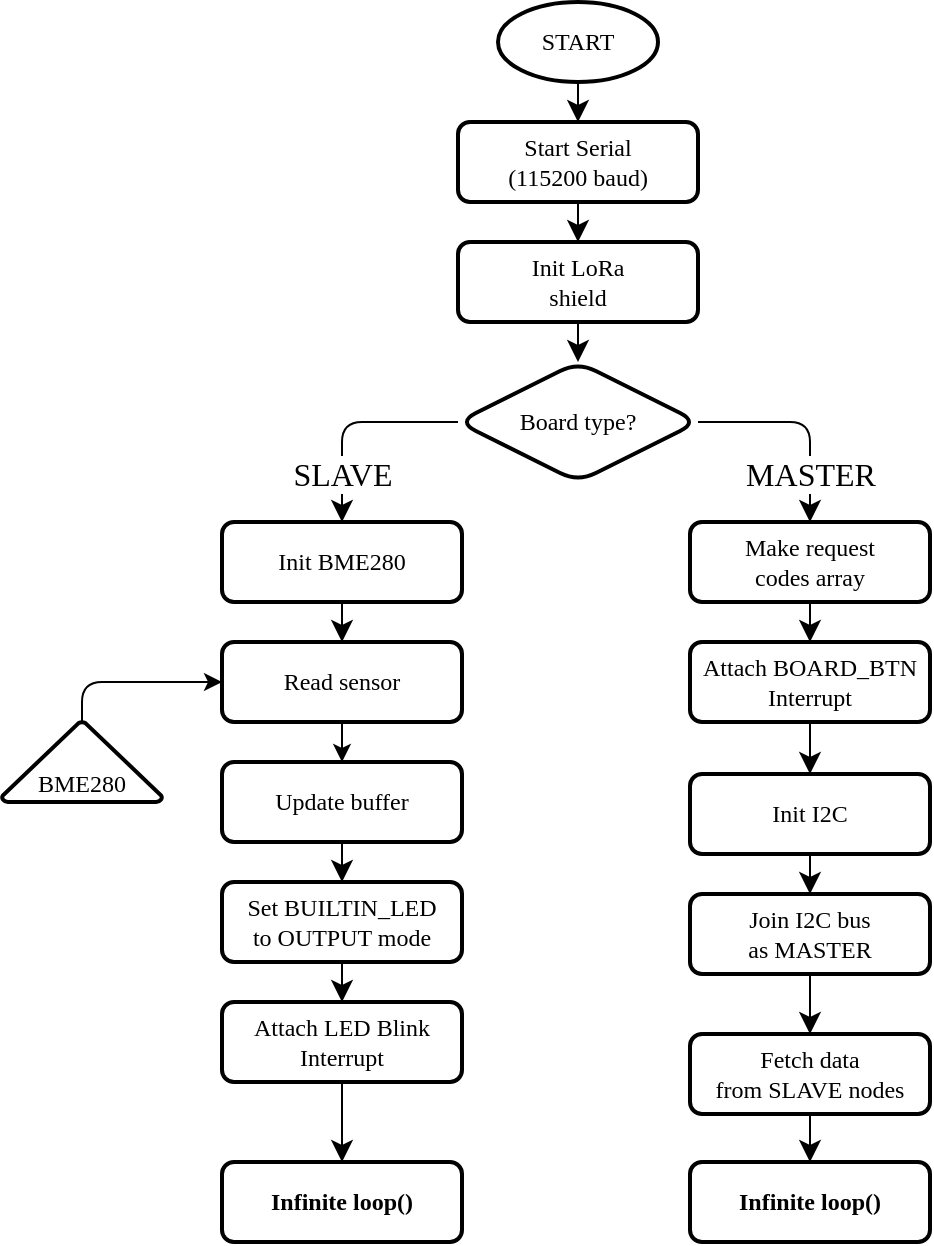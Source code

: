 <mxfile version="21.2.8" type="device">
  <diagram id="C5RBs43oDa-KdzZeNtuy" name="Page-1">
    <mxGraphModel dx="-371" dy="463" grid="1" gridSize="10" guides="1" tooltips="1" connect="1" arrows="1" fold="1" page="1" pageScale="1" pageWidth="1169" pageHeight="827" math="0" shadow="0">
      <root>
        <mxCell id="WIyWlLk6GJQsqaUBKTNV-0" />
        <mxCell id="WIyWlLk6GJQsqaUBKTNV-1" parent="WIyWlLk6GJQsqaUBKTNV-0" />
        <mxCell id="SdwmLqj46VN-q8mVR3pr-10" value="BME280" style="strokeWidth=2;html=1;shape=mxgraph.flowchart.extract_or_measurement;whiteSpace=wrap;verticalAlign=bottom;fontFamily=Iosevka;rounded=1;container=0;" parent="WIyWlLk6GJQsqaUBKTNV-1" vertex="1">
          <mxGeometry x="1522" y="464" width="80" height="40" as="geometry" />
        </mxCell>
        <mxCell id="SdwmLqj46VN-q8mVR3pr-20" value="Read sensor" style="rounded=1;whiteSpace=wrap;html=1;fontSize=12;glass=0;strokeWidth=2;shadow=0;fontFamily=Iosevka;container=0;" parent="WIyWlLk6GJQsqaUBKTNV-1" vertex="1">
          <mxGeometry x="1632" y="424" width="120" height="40" as="geometry" />
        </mxCell>
        <mxCell id="SdwmLqj46VN-q8mVR3pr-13" style="edgeStyle=orthogonalEdgeStyle;rounded=1;orthogonalLoop=1;jettySize=auto;html=1;exitX=0.5;exitY=0;exitDx=0;exitDy=0;exitPerimeter=0;fontSize=12;strokeWidth=1;entryX=0;entryY=0.5;entryDx=0;entryDy=0;" parent="WIyWlLk6GJQsqaUBKTNV-1" source="SdwmLqj46VN-q8mVR3pr-10" target="SdwmLqj46VN-q8mVR3pr-20" edge="1">
          <mxGeometry relative="1" as="geometry">
            <mxPoint x="1902" y="433.66" as="targetPoint" />
            <Array as="points">
              <mxPoint x="1562" y="444" />
            </Array>
          </mxGeometry>
        </mxCell>
        <mxCell id="SdwmLqj46VN-q8mVR3pr-37" value="Update buffer" style="rounded=1;whiteSpace=wrap;html=1;fontSize=12;glass=0;strokeWidth=2;shadow=0;fontFamily=Iosevka;container=0;" parent="WIyWlLk6GJQsqaUBKTNV-1" vertex="1">
          <mxGeometry x="1632" y="484" width="120" height="40" as="geometry" />
        </mxCell>
        <mxCell id="SdwmLqj46VN-q8mVR3pr-21" style="edgeStyle=orthogonalEdgeStyle;rounded=1;orthogonalLoop=1;jettySize=auto;html=1;exitX=0.5;exitY=1;exitDx=0;exitDy=0;" parent="WIyWlLk6GJQsqaUBKTNV-1" source="SdwmLqj46VN-q8mVR3pr-20" target="SdwmLqj46VN-q8mVR3pr-37" edge="1">
          <mxGeometry relative="1" as="geometry">
            <mxPoint x="1692" y="504" as="targetPoint" />
          </mxGeometry>
        </mxCell>
        <mxCell id="SdwmLqj46VN-q8mVR3pr-46" value="START" style="strokeWidth=2;html=1;shape=mxgraph.flowchart.start_1;whiteSpace=wrap;fontFamily=Iosevka;rounded=1;container=0;" parent="WIyWlLk6GJQsqaUBKTNV-1" vertex="1">
          <mxGeometry x="1770" y="104" width="80" height="40" as="geometry" />
        </mxCell>
        <mxCell id="wBgNpfSfRhkvqhUr8dOS-3" value="Board type?" style="rhombus;whiteSpace=wrap;html=1;fontFamily=Iosevka;fontSize=12;strokeWidth=2;rounded=1;container=0;" parent="WIyWlLk6GJQsqaUBKTNV-1" vertex="1">
          <mxGeometry x="1750" y="284" width="120" height="60" as="geometry" />
        </mxCell>
        <mxCell id="wBgNpfSfRhkvqhUr8dOS-4" value="Start Serial&lt;br&gt;(115200 baud)" style="rounded=1;whiteSpace=wrap;html=1;fontSize=12;glass=0;strokeWidth=2;shadow=0;fontFamily=Iosevka;container=0;" parent="WIyWlLk6GJQsqaUBKTNV-1" vertex="1">
          <mxGeometry x="1750" y="164" width="120" height="40" as="geometry" />
        </mxCell>
        <mxCell id="wBgNpfSfRhkvqhUr8dOS-11" style="edgeStyle=none;curved=1;rounded=0;orthogonalLoop=1;jettySize=auto;html=1;fontSize=12;startSize=8;endSize=8;" parent="WIyWlLk6GJQsqaUBKTNV-1" source="SdwmLqj46VN-q8mVR3pr-46" target="wBgNpfSfRhkvqhUr8dOS-4" edge="1">
          <mxGeometry relative="1" as="geometry" />
        </mxCell>
        <mxCell id="wBgNpfSfRhkvqhUr8dOS-12" style="edgeStyle=none;curved=1;rounded=0;orthogonalLoop=1;jettySize=auto;html=1;fontSize=12;startSize=8;endSize=8;" parent="WIyWlLk6GJQsqaUBKTNV-1" source="wBgNpfSfRhkvqhUr8dOS-5" target="wBgNpfSfRhkvqhUr8dOS-3" edge="1">
          <mxGeometry relative="1" as="geometry" />
        </mxCell>
        <mxCell id="wBgNpfSfRhkvqhUr8dOS-5" value="Init LoRa&lt;br&gt;shield" style="rounded=1;whiteSpace=wrap;html=1;fontSize=12;glass=0;strokeWidth=2;shadow=0;fontFamily=Iosevka;container=0;" parent="WIyWlLk6GJQsqaUBKTNV-1" vertex="1">
          <mxGeometry x="1750" y="224" width="120" height="40" as="geometry" />
        </mxCell>
        <mxCell id="wBgNpfSfRhkvqhUr8dOS-9" style="edgeStyle=none;curved=1;rounded=0;orthogonalLoop=1;jettySize=auto;html=1;fontSize=12;startSize=8;endSize=8;" parent="WIyWlLk6GJQsqaUBKTNV-1" source="wBgNpfSfRhkvqhUr8dOS-4" target="wBgNpfSfRhkvqhUr8dOS-5" edge="1">
          <mxGeometry relative="1" as="geometry" />
        </mxCell>
        <mxCell id="wBgNpfSfRhkvqhUr8dOS-7" style="edgeStyle=none;curved=1;rounded=0;orthogonalLoop=1;jettySize=auto;html=1;exitX=0.5;exitY=1;exitDx=0;exitDy=0;fontSize=12;startSize=8;endSize=8;" parent="WIyWlLk6GJQsqaUBKTNV-1" source="wBgNpfSfRhkvqhUr8dOS-6" target="SdwmLqj46VN-q8mVR3pr-20" edge="1">
          <mxGeometry relative="1" as="geometry" />
        </mxCell>
        <mxCell id="wBgNpfSfRhkvqhUr8dOS-6" value="Init BME280" style="rounded=1;whiteSpace=wrap;html=1;fontSize=12;glass=0;strokeWidth=2;shadow=0;fontFamily=Iosevka;container=0;" parent="WIyWlLk6GJQsqaUBKTNV-1" vertex="1">
          <mxGeometry x="1632" y="364" width="120" height="40" as="geometry" />
        </mxCell>
        <mxCell id="wBgNpfSfRhkvqhUr8dOS-21" style="edgeStyle=none;rounded=1;orthogonalLoop=1;jettySize=auto;html=1;entryX=0.5;entryY=0;entryDx=0;entryDy=0;fontSize=12;startSize=8;endSize=8;" parent="WIyWlLk6GJQsqaUBKTNV-1" source="wBgNpfSfRhkvqhUr8dOS-3" target="wBgNpfSfRhkvqhUr8dOS-6" edge="1">
          <mxGeometry relative="1" as="geometry">
            <Array as="points">
              <mxPoint x="1692" y="314" />
            </Array>
          </mxGeometry>
        </mxCell>
        <mxCell id="wBgNpfSfRhkvqhUr8dOS-22" value="SLAVE" style="edgeLabel;html=1;align=center;verticalAlign=middle;resizable=0;points=[];fontSize=16;fontFamily=Iosevka;container=0;" parent="wBgNpfSfRhkvqhUr8dOS-21" vertex="1" connectable="0">
          <mxGeometry x="0.215" relative="1" as="geometry">
            <mxPoint y="18" as="offset" />
          </mxGeometry>
        </mxCell>
        <mxCell id="wBgNpfSfRhkvqhUr8dOS-13" value="Set BUILTIN_LED&lt;br&gt;to OUTPUT mode" style="rounded=1;whiteSpace=wrap;html=1;fontSize=12;glass=0;strokeWidth=2;shadow=0;fontFamily=Iosevka;container=0;" parent="WIyWlLk6GJQsqaUBKTNV-1" vertex="1">
          <mxGeometry x="1632" y="544" width="120" height="40" as="geometry" />
        </mxCell>
        <mxCell id="wBgNpfSfRhkvqhUr8dOS-14" style="edgeStyle=none;curved=1;rounded=0;orthogonalLoop=1;jettySize=auto;html=1;exitX=0.5;exitY=1;exitDx=0;exitDy=0;entryX=0.5;entryY=0;entryDx=0;entryDy=0;fontSize=12;startSize=8;endSize=8;" parent="WIyWlLk6GJQsqaUBKTNV-1" source="SdwmLqj46VN-q8mVR3pr-37" target="wBgNpfSfRhkvqhUr8dOS-13" edge="1">
          <mxGeometry relative="1" as="geometry" />
        </mxCell>
        <mxCell id="wBgNpfSfRhkvqhUr8dOS-15" value="Attach LED Blink&lt;br&gt;Interrupt" style="rounded=1;whiteSpace=wrap;html=1;fontSize=12;glass=0;strokeWidth=2;shadow=0;fontFamily=Iosevka;container=0;" parent="WIyWlLk6GJQsqaUBKTNV-1" vertex="1">
          <mxGeometry x="1632" y="604" width="120" height="40" as="geometry" />
        </mxCell>
        <mxCell id="wBgNpfSfRhkvqhUr8dOS-16" style="edgeStyle=none;curved=1;rounded=0;orthogonalLoop=1;jettySize=auto;html=1;exitX=0.5;exitY=1;exitDx=0;exitDy=0;fontSize=12;startSize=8;endSize=8;" parent="WIyWlLk6GJQsqaUBKTNV-1" source="wBgNpfSfRhkvqhUr8dOS-13" target="wBgNpfSfRhkvqhUr8dOS-15" edge="1">
          <mxGeometry relative="1" as="geometry" />
        </mxCell>
        <mxCell id="wBgNpfSfRhkvqhUr8dOS-17" value="Infinite loop()" style="rounded=1;whiteSpace=wrap;html=1;fontSize=12;glass=0;strokeWidth=2;shadow=0;fontFamily=Iosevka;fontStyle=1;container=0;" parent="WIyWlLk6GJQsqaUBKTNV-1" vertex="1">
          <mxGeometry x="1632" y="684" width="120" height="40" as="geometry" />
        </mxCell>
        <mxCell id="wBgNpfSfRhkvqhUr8dOS-20" style="edgeStyle=none;curved=1;rounded=0;orthogonalLoop=1;jettySize=auto;html=1;entryX=0.5;entryY=0;entryDx=0;entryDy=0;fontSize=12;startSize=8;endSize=8;" parent="WIyWlLk6GJQsqaUBKTNV-1" source="wBgNpfSfRhkvqhUr8dOS-15" target="wBgNpfSfRhkvqhUr8dOS-17" edge="1">
          <mxGeometry relative="1" as="geometry" />
        </mxCell>
        <mxCell id="wBgNpfSfRhkvqhUr8dOS-19" value="Infinite loop()" style="rounded=1;whiteSpace=wrap;html=1;fontSize=12;glass=0;strokeWidth=2;shadow=0;fontFamily=Iosevka;fontStyle=1;container=0;" parent="WIyWlLk6GJQsqaUBKTNV-1" vertex="1">
          <mxGeometry x="1866" y="684" width="120" height="40" as="geometry" />
        </mxCell>
        <mxCell id="wBgNpfSfRhkvqhUr8dOS-23" value="Make request&lt;br&gt;codes array" style="rounded=1;whiteSpace=wrap;html=1;fontSize=12;glass=0;strokeWidth=2;shadow=0;fontFamily=Iosevka;container=0;" parent="WIyWlLk6GJQsqaUBKTNV-1" vertex="1">
          <mxGeometry x="1866" y="364" width="120" height="40" as="geometry" />
        </mxCell>
        <mxCell id="wBgNpfSfRhkvqhUr8dOS-27" style="edgeStyle=none;rounded=1;orthogonalLoop=1;jettySize=auto;html=1;exitX=1;exitY=0.5;exitDx=0;exitDy=0;entryX=0.5;entryY=0;entryDx=0;entryDy=0;fontSize=12;startSize=8;endSize=8;" parent="WIyWlLk6GJQsqaUBKTNV-1" source="wBgNpfSfRhkvqhUr8dOS-3" target="wBgNpfSfRhkvqhUr8dOS-23" edge="1">
          <mxGeometry relative="1" as="geometry">
            <Array as="points">
              <mxPoint x="1926" y="314" />
            </Array>
          </mxGeometry>
        </mxCell>
        <mxCell id="d53i9Dd_Tv2aIYiNcv8j-1" value="MASTER" style="edgeLabel;html=1;align=center;verticalAlign=middle;resizable=0;points=[];fontSize=16;fontFamily=Iosevka;" parent="wBgNpfSfRhkvqhUr8dOS-27" vertex="1" connectable="0">
          <mxGeometry x="0.28" y="-1" relative="1" as="geometry">
            <mxPoint x="1" y="14" as="offset" />
          </mxGeometry>
        </mxCell>
        <mxCell id="wBgNpfSfRhkvqhUr8dOS-25" style="edgeStyle=none;curved=1;rounded=0;orthogonalLoop=1;jettySize=auto;html=1;fontSize=12;startSize=8;endSize=8;entryX=0.5;entryY=0;entryDx=0;entryDy=0;" parent="WIyWlLk6GJQsqaUBKTNV-1" source="wBgNpfSfRhkvqhUr8dOS-24" target="8lcdSHo5TY-S9hXhdnEs-0" edge="1">
          <mxGeometry relative="1" as="geometry">
            <mxPoint x="2040" y="510" as="targetPoint" />
          </mxGeometry>
        </mxCell>
        <mxCell id="wBgNpfSfRhkvqhUr8dOS-24" value="Attach BOARD_BTN&lt;br&gt;Interrupt" style="rounded=1;whiteSpace=wrap;html=1;fontSize=12;glass=0;strokeWidth=2;shadow=0;fontFamily=Iosevka;container=0;" parent="WIyWlLk6GJQsqaUBKTNV-1" vertex="1">
          <mxGeometry x="1866" y="424" width="120" height="40" as="geometry" />
        </mxCell>
        <mxCell id="wBgNpfSfRhkvqhUr8dOS-26" style="edgeStyle=none;curved=1;rounded=0;orthogonalLoop=1;jettySize=auto;html=1;entryX=0.5;entryY=0;entryDx=0;entryDy=0;fontSize=12;startSize=8;endSize=8;" parent="WIyWlLk6GJQsqaUBKTNV-1" source="wBgNpfSfRhkvqhUr8dOS-23" target="wBgNpfSfRhkvqhUr8dOS-24" edge="1">
          <mxGeometry relative="1" as="geometry" />
        </mxCell>
        <mxCell id="8lcdSHo5TY-S9hXhdnEs-2" style="edgeStyle=none;curved=1;rounded=0;orthogonalLoop=1;jettySize=auto;html=1;exitX=0.5;exitY=1;exitDx=0;exitDy=0;entryX=0.5;entryY=0;entryDx=0;entryDy=0;fontSize=12;startSize=8;endSize=8;" edge="1" parent="WIyWlLk6GJQsqaUBKTNV-1" source="8lcdSHo5TY-S9hXhdnEs-0" target="8lcdSHo5TY-S9hXhdnEs-1">
          <mxGeometry relative="1" as="geometry" />
        </mxCell>
        <mxCell id="8lcdSHo5TY-S9hXhdnEs-0" value="Init I2C" style="rounded=1;whiteSpace=wrap;html=1;fontSize=12;glass=0;strokeWidth=2;shadow=0;fontFamily=Iosevka;container=0;" vertex="1" parent="WIyWlLk6GJQsqaUBKTNV-1">
          <mxGeometry x="1866" y="490" width="120" height="40" as="geometry" />
        </mxCell>
        <mxCell id="8lcdSHo5TY-S9hXhdnEs-4" style="edgeStyle=none;curved=1;rounded=0;orthogonalLoop=1;jettySize=auto;html=1;entryX=0.5;entryY=0;entryDx=0;entryDy=0;fontSize=12;startSize=8;endSize=8;" edge="1" parent="WIyWlLk6GJQsqaUBKTNV-1" source="8lcdSHo5TY-S9hXhdnEs-1" target="8lcdSHo5TY-S9hXhdnEs-3">
          <mxGeometry relative="1" as="geometry" />
        </mxCell>
        <mxCell id="8lcdSHo5TY-S9hXhdnEs-1" value="Join I2C bus&lt;br&gt;as MASTER" style="rounded=1;whiteSpace=wrap;html=1;fontSize=12;glass=0;strokeWidth=2;shadow=0;fontFamily=Iosevka;container=0;" vertex="1" parent="WIyWlLk6GJQsqaUBKTNV-1">
          <mxGeometry x="1866" y="550" width="120" height="40" as="geometry" />
        </mxCell>
        <mxCell id="8lcdSHo5TY-S9hXhdnEs-5" style="edgeStyle=none;curved=1;rounded=0;orthogonalLoop=1;jettySize=auto;html=1;fontSize=12;startSize=8;endSize=8;" edge="1" parent="WIyWlLk6GJQsqaUBKTNV-1" source="8lcdSHo5TY-S9hXhdnEs-3" target="wBgNpfSfRhkvqhUr8dOS-19">
          <mxGeometry relative="1" as="geometry" />
        </mxCell>
        <mxCell id="8lcdSHo5TY-S9hXhdnEs-3" value="Fetch data&lt;br&gt;from SLAVE nodes" style="rounded=1;whiteSpace=wrap;html=1;fontSize=12;glass=0;strokeWidth=2;shadow=0;fontFamily=Iosevka;container=0;" vertex="1" parent="WIyWlLk6GJQsqaUBKTNV-1">
          <mxGeometry x="1866" y="620" width="120" height="40" as="geometry" />
        </mxCell>
      </root>
    </mxGraphModel>
  </diagram>
</mxfile>
